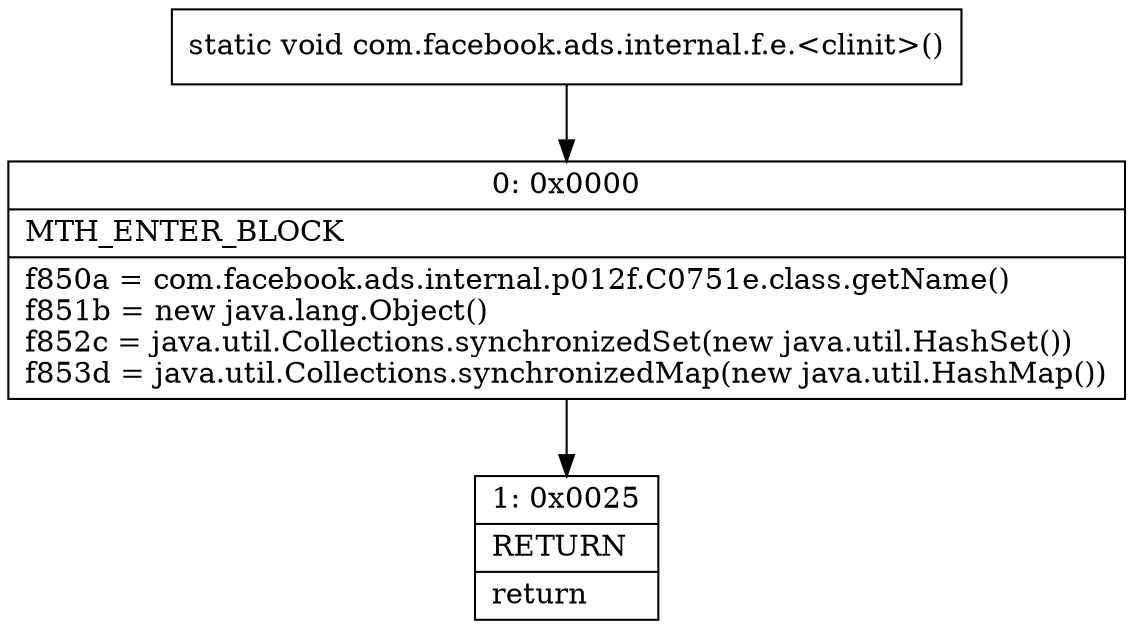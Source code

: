 digraph "CFG forcom.facebook.ads.internal.f.e.\<clinit\>()V" {
Node_0 [shape=record,label="{0\:\ 0x0000|MTH_ENTER_BLOCK\l|f850a = com.facebook.ads.internal.p012f.C0751e.class.getName()\lf851b = new java.lang.Object()\lf852c = java.util.Collections.synchronizedSet(new java.util.HashSet())\lf853d = java.util.Collections.synchronizedMap(new java.util.HashMap())\l}"];
Node_1 [shape=record,label="{1\:\ 0x0025|RETURN\l|return\l}"];
MethodNode[shape=record,label="{static void com.facebook.ads.internal.f.e.\<clinit\>() }"];
MethodNode -> Node_0;
Node_0 -> Node_1;
}

